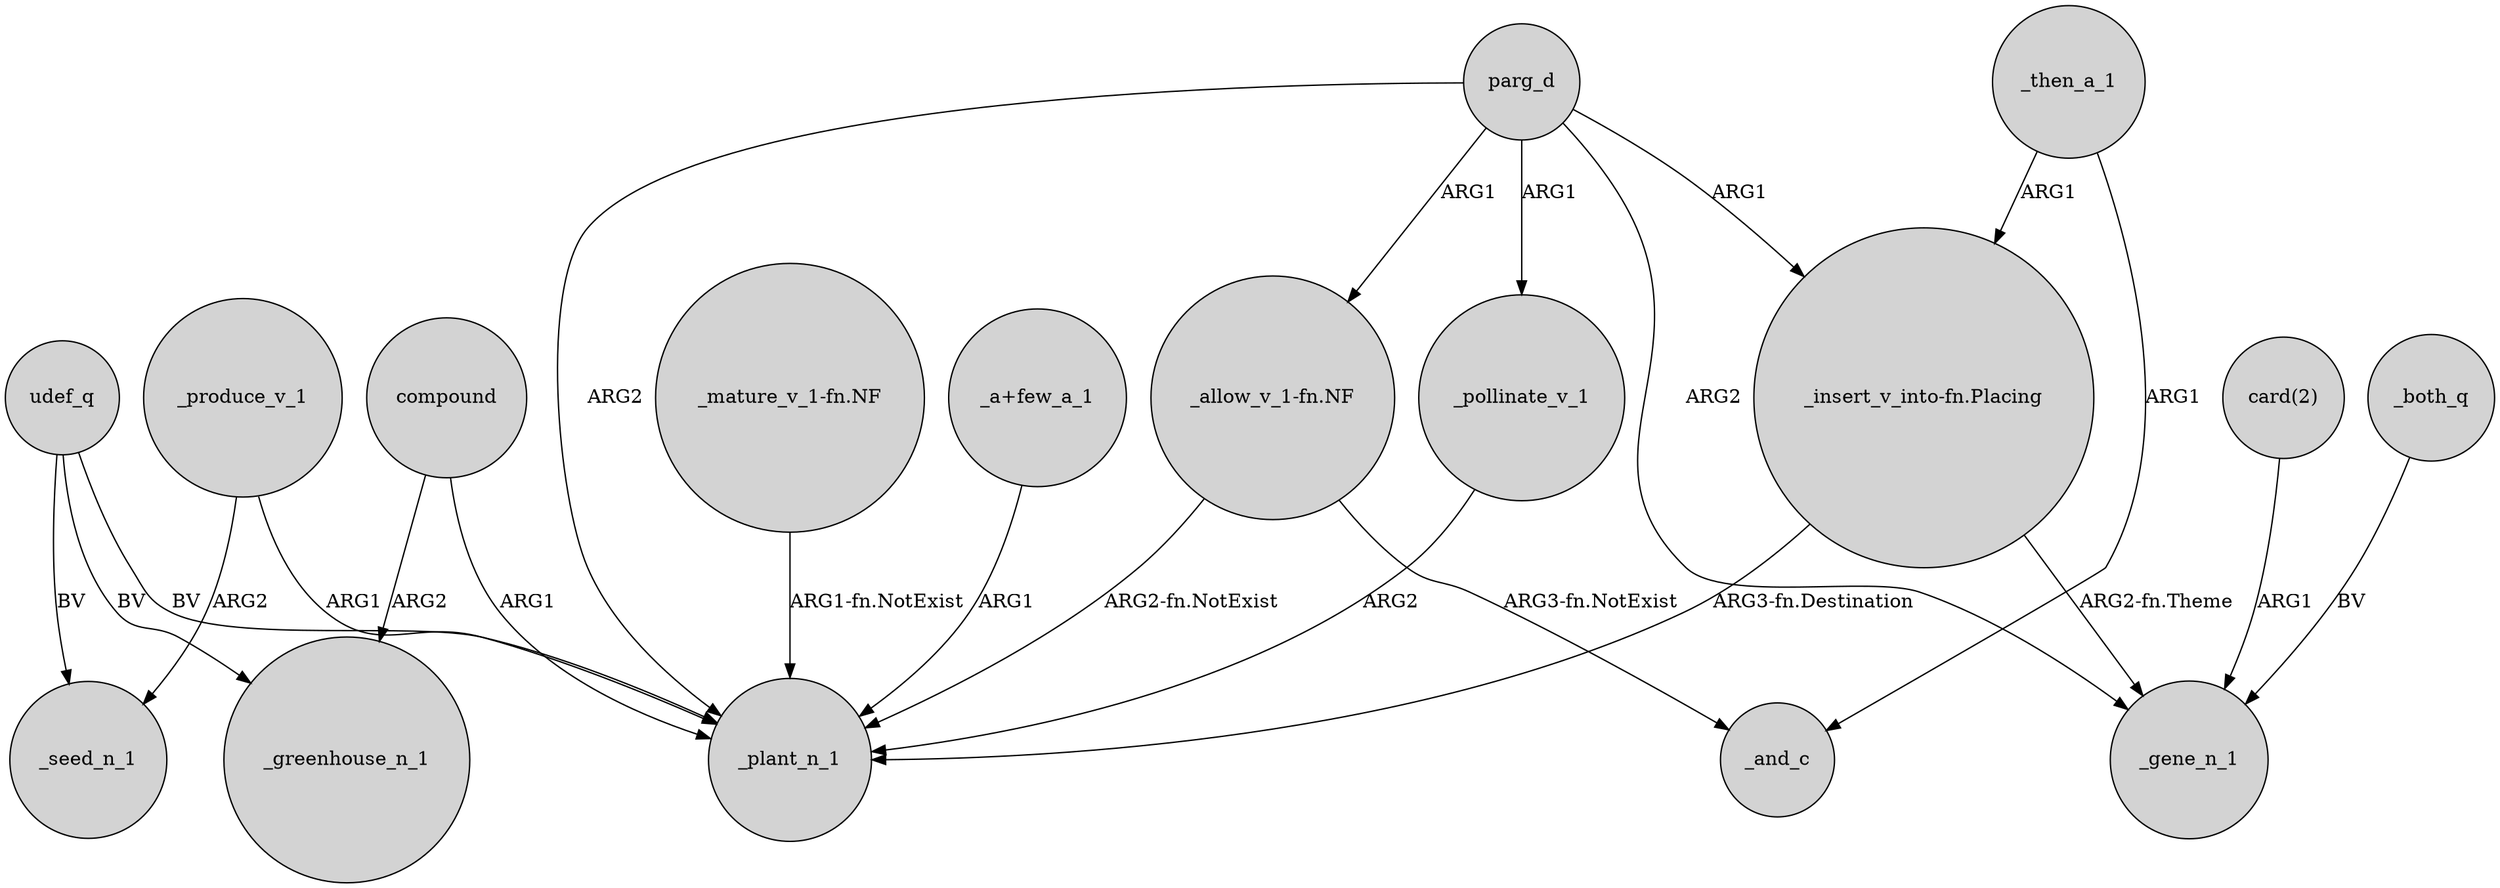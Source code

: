 digraph {
	node [shape=circle style=filled]
	_produce_v_1 -> _plant_n_1 [label=ARG1]
	parg_d -> _pollinate_v_1 [label=ARG1]
	_then_a_1 -> "_insert_v_into-fn.Placing" [label=ARG1]
	"card(2)" -> _gene_n_1 [label=ARG1]
	udef_q -> _seed_n_1 [label=BV]
	"_allow_v_1-fn.NF" -> _plant_n_1 [label="ARG2-fn.NotExist"]
	compound -> _greenhouse_n_1 [label=ARG2]
	compound -> _plant_n_1 [label=ARG1]
	"_a+few_a_1" -> _plant_n_1 [label=ARG1]
	parg_d -> _plant_n_1 [label=ARG2]
	parg_d -> "_insert_v_into-fn.Placing" [label=ARG1]
	parg_d -> _gene_n_1 [label=ARG2]
	"_insert_v_into-fn.Placing" -> _gene_n_1 [label="ARG2-fn.Theme"]
	"_mature_v_1-fn.NF" -> _plant_n_1 [label="ARG1-fn.NotExist"]
	_produce_v_1 -> _seed_n_1 [label=ARG2]
	udef_q -> _plant_n_1 [label=BV]
	"_allow_v_1-fn.NF" -> _and_c [label="ARG3-fn.NotExist"]
	_pollinate_v_1 -> _plant_n_1 [label=ARG2]
	_both_q -> _gene_n_1 [label=BV]
	udef_q -> _greenhouse_n_1 [label=BV]
	parg_d -> "_allow_v_1-fn.NF" [label=ARG1]
	_then_a_1 -> _and_c [label=ARG1]
	"_insert_v_into-fn.Placing" -> _plant_n_1 [label="ARG3-fn.Destination"]
}
